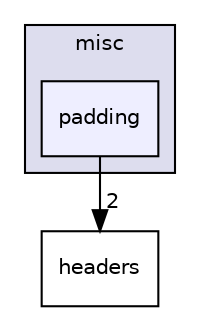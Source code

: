 digraph "M:/Office/!Doutorado/0. RepositorioSVN/HAMSTER_Prototype/branches/JINT2018/include/libtomcrypt-develop/src/misc/padding" {
  compound=true
  node [ fontsize="10", fontname="Helvetica"];
  edge [ labelfontsize="10", labelfontname="Helvetica"];
  subgraph clusterdir_49d796ae77db923c0d34305230029817 {
    graph [ bgcolor="#ddddee", pencolor="black", label="misc" fontname="Helvetica", fontsize="10", URL="dir_49d796ae77db923c0d34305230029817.html"]
  dir_88e92056bff22cb500e1beea60547d0e [shape=box, label="padding", style="filled", fillcolor="#eeeeff", pencolor="black", URL="dir_88e92056bff22cb500e1beea60547d0e.html"];
  }
  dir_a0acb8384b4122a9c7afcf2489cf4036 [shape=box label="headers" URL="dir_a0acb8384b4122a9c7afcf2489cf4036.html"];
  dir_88e92056bff22cb500e1beea60547d0e->dir_a0acb8384b4122a9c7afcf2489cf4036 [headlabel="2", labeldistance=1.5 headhref="dir_000044_000026.html"];
}
